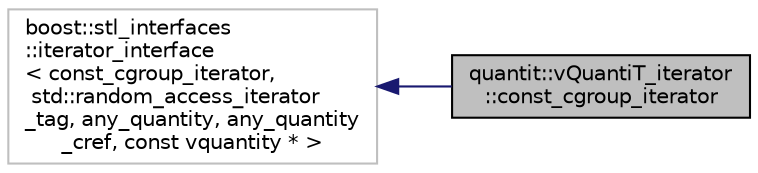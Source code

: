 digraph "quantit::vQuantiT_iterator::const_cgroup_iterator"
{
 // LATEX_PDF_SIZE
  edge [fontname="Helvetica",fontsize="10",labelfontname="Helvetica",labelfontsize="10"];
  node [fontname="Helvetica",fontsize="10",shape=record];
  rankdir="LR";
  Node1 [label="quantit::vQuantiT_iterator\l::const_cgroup_iterator",height=0.2,width=0.4,color="black", fillcolor="grey75", style="filled", fontcolor="black",tooltip=" "];
  Node2 -> Node1 [dir="back",color="midnightblue",fontsize="10",style="solid",fontname="Helvetica"];
  Node2 [label="boost::stl_interfaces\l::iterator_interface\l\< const_cgroup_iterator,\l std::random_access_iterator\l_tag, any_quantity, any_quantity\l_cref, const vquantity * \>",height=0.2,width=0.4,color="grey75", fillcolor="white", style="filled",tooltip=" "];
}
